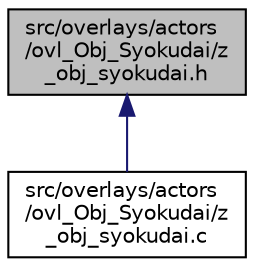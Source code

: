 digraph "src/overlays/actors/ovl_Obj_Syokudai/z_obj_syokudai.h"
{
 // LATEX_PDF_SIZE
  edge [fontname="Helvetica",fontsize="10",labelfontname="Helvetica",labelfontsize="10"];
  node [fontname="Helvetica",fontsize="10",shape=record];
  Node1 [label="src/overlays/actors\l/ovl_Obj_Syokudai/z\l_obj_syokudai.h",height=0.2,width=0.4,color="black", fillcolor="grey75", style="filled", fontcolor="black",tooltip=" "];
  Node1 -> Node2 [dir="back",color="midnightblue",fontsize="10",style="solid",fontname="Helvetica"];
  Node2 [label="src/overlays/actors\l/ovl_Obj_Syokudai/z\l_obj_syokudai.c",height=0.2,width=0.4,color="black", fillcolor="white", style="filled",URL="$df/d02/z__obj__syokudai_8c.html",tooltip=" "];
}

